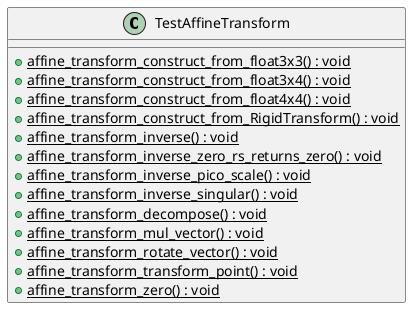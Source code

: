 @startuml
class TestAffineTransform {
    + {static} affine_transform_construct_from_float3x3() : void
    + {static} affine_transform_construct_from_float3x4() : void
    + {static} affine_transform_construct_from_float4x4() : void
    + {static} affine_transform_construct_from_RigidTransform() : void
    + {static} affine_transform_inverse() : void
    + {static} affine_transform_inverse_zero_rs_returns_zero() : void
    + {static} affine_transform_inverse_pico_scale() : void
    + {static} affine_transform_inverse_singular() : void
    + {static} affine_transform_decompose() : void
    + {static} affine_transform_mul_vector() : void
    + {static} affine_transform_rotate_vector() : void
    + {static} affine_transform_transform_point() : void
    + {static} affine_transform_zero() : void
}
@enduml
